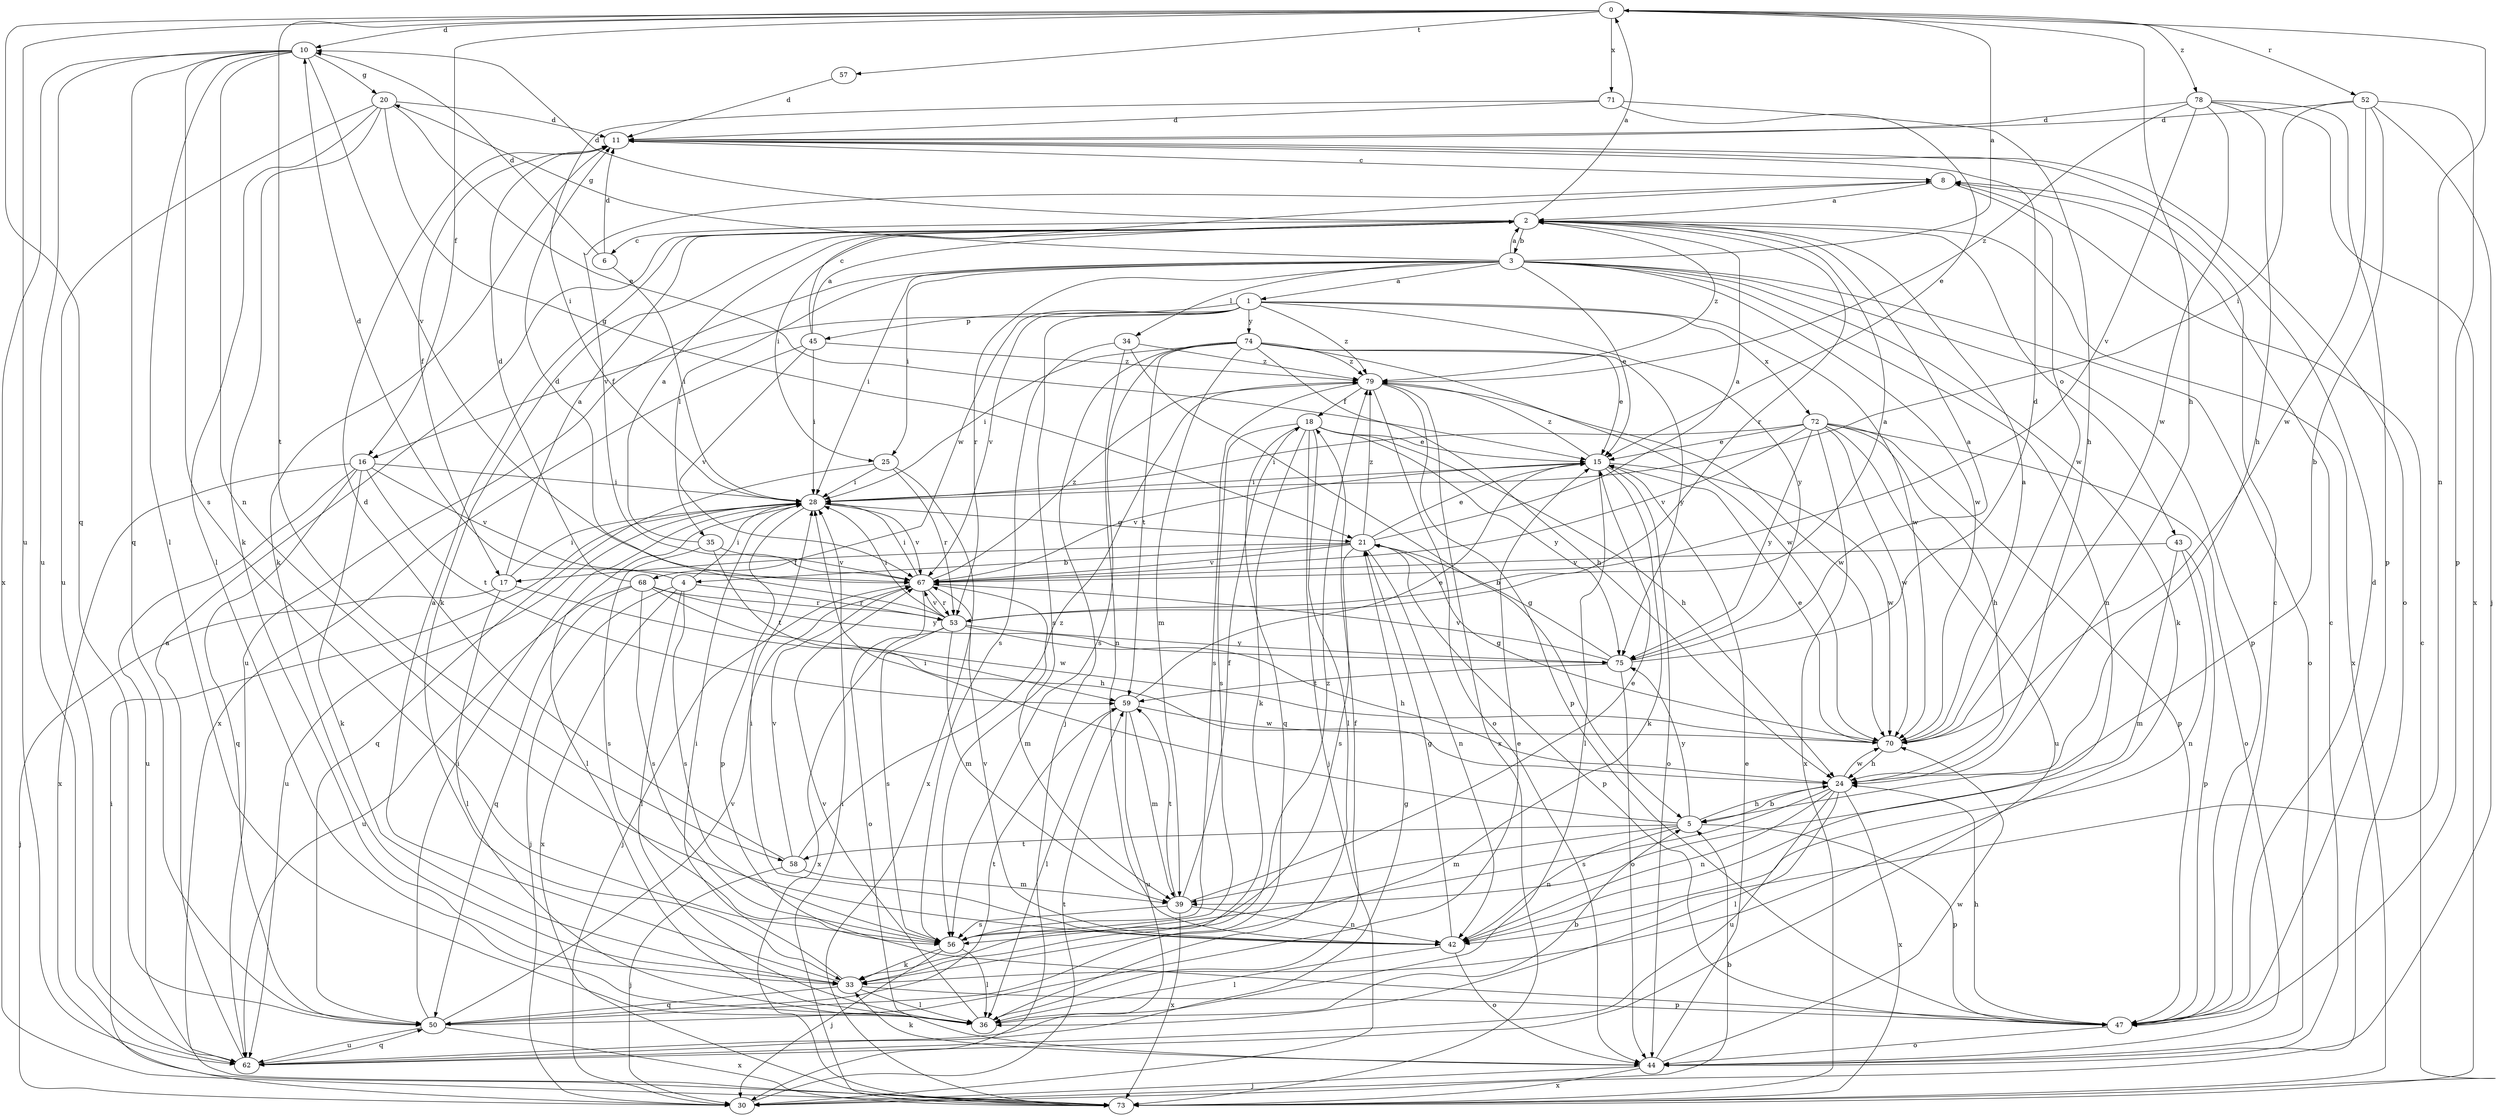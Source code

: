 strict digraph  {
0;
1;
2;
3;
4;
5;
6;
8;
10;
11;
15;
16;
17;
18;
20;
21;
24;
25;
28;
30;
33;
34;
35;
36;
39;
42;
43;
44;
45;
47;
50;
52;
53;
56;
57;
58;
59;
62;
67;
68;
70;
71;
72;
73;
74;
75;
78;
79;
0 -> 10  [label=d];
0 -> 16  [label=f];
0 -> 24  [label=h];
0 -> 42  [label=n];
0 -> 50  [label=q];
0 -> 52  [label=r];
0 -> 57  [label=t];
0 -> 58  [label=t];
0 -> 62  [label=u];
0 -> 71  [label=x];
0 -> 78  [label=z];
1 -> 16  [label=f];
1 -> 45  [label=p];
1 -> 56  [label=s];
1 -> 67  [label=v];
1 -> 68  [label=w];
1 -> 70  [label=w];
1 -> 72  [label=x];
1 -> 74  [label=y];
1 -> 75  [label=y];
1 -> 79  [label=z];
2 -> 0  [label=a];
2 -> 3  [label=b];
2 -> 6  [label=c];
2 -> 10  [label=d];
2 -> 25  [label=i];
2 -> 33  [label=k];
2 -> 43  [label=o];
2 -> 53  [label=r];
2 -> 73  [label=x];
2 -> 79  [label=z];
3 -> 0  [label=a];
3 -> 1  [label=a];
3 -> 2  [label=a];
3 -> 15  [label=e];
3 -> 20  [label=g];
3 -> 25  [label=i];
3 -> 28  [label=i];
3 -> 33  [label=k];
3 -> 34  [label=l];
3 -> 35  [label=l];
3 -> 42  [label=n];
3 -> 44  [label=o];
3 -> 47  [label=p];
3 -> 53  [label=r];
3 -> 62  [label=u];
3 -> 70  [label=w];
4 -> 10  [label=d];
4 -> 28  [label=i];
4 -> 30  [label=j];
4 -> 36  [label=l];
4 -> 53  [label=r];
4 -> 56  [label=s];
4 -> 73  [label=x];
5 -> 24  [label=h];
5 -> 28  [label=i];
5 -> 39  [label=m];
5 -> 42  [label=n];
5 -> 47  [label=p];
5 -> 58  [label=t];
5 -> 75  [label=y];
6 -> 10  [label=d];
6 -> 11  [label=d];
6 -> 28  [label=i];
8 -> 2  [label=a];
8 -> 67  [label=v];
8 -> 70  [label=w];
10 -> 20  [label=g];
10 -> 36  [label=l];
10 -> 42  [label=n];
10 -> 50  [label=q];
10 -> 56  [label=s];
10 -> 62  [label=u];
10 -> 67  [label=v];
10 -> 73  [label=x];
11 -> 8  [label=c];
11 -> 17  [label=f];
11 -> 33  [label=k];
11 -> 44  [label=o];
15 -> 28  [label=i];
15 -> 33  [label=k];
15 -> 36  [label=l];
15 -> 44  [label=o];
15 -> 67  [label=v];
15 -> 70  [label=w];
15 -> 79  [label=z];
16 -> 28  [label=i];
16 -> 33  [label=k];
16 -> 50  [label=q];
16 -> 59  [label=t];
16 -> 62  [label=u];
16 -> 67  [label=v];
16 -> 73  [label=x];
17 -> 2  [label=a];
17 -> 24  [label=h];
17 -> 28  [label=i];
17 -> 30  [label=j];
17 -> 36  [label=l];
18 -> 15  [label=e];
18 -> 24  [label=h];
18 -> 30  [label=j];
18 -> 33  [label=k];
18 -> 36  [label=l];
18 -> 50  [label=q];
18 -> 56  [label=s];
18 -> 75  [label=y];
20 -> 11  [label=d];
20 -> 15  [label=e];
20 -> 21  [label=g];
20 -> 33  [label=k];
20 -> 36  [label=l];
20 -> 62  [label=u];
21 -> 2  [label=a];
21 -> 4  [label=b];
21 -> 15  [label=e];
21 -> 17  [label=f];
21 -> 42  [label=n];
21 -> 47  [label=p];
21 -> 56  [label=s];
21 -> 67  [label=v];
21 -> 79  [label=z];
24 -> 5  [label=b];
24 -> 36  [label=l];
24 -> 42  [label=n];
24 -> 56  [label=s];
24 -> 62  [label=u];
24 -> 70  [label=w];
24 -> 73  [label=x];
25 -> 28  [label=i];
25 -> 50  [label=q];
25 -> 53  [label=r];
25 -> 73  [label=x];
28 -> 21  [label=g];
28 -> 36  [label=l];
28 -> 47  [label=p];
28 -> 62  [label=u];
28 -> 67  [label=v];
30 -> 5  [label=b];
30 -> 28  [label=i];
30 -> 59  [label=t];
33 -> 2  [label=a];
33 -> 28  [label=i];
33 -> 36  [label=l];
33 -> 47  [label=p];
33 -> 50  [label=q];
33 -> 79  [label=z];
34 -> 5  [label=b];
34 -> 42  [label=n];
34 -> 56  [label=s];
34 -> 79  [label=z];
35 -> 2  [label=a];
35 -> 56  [label=s];
35 -> 59  [label=t];
35 -> 67  [label=v];
36 -> 5  [label=b];
36 -> 18  [label=f];
36 -> 67  [label=v];
39 -> 15  [label=e];
39 -> 18  [label=f];
39 -> 42  [label=n];
39 -> 56  [label=s];
39 -> 59  [label=t];
39 -> 73  [label=x];
42 -> 21  [label=g];
42 -> 28  [label=i];
42 -> 36  [label=l];
42 -> 44  [label=o];
42 -> 67  [label=v];
43 -> 39  [label=m];
43 -> 42  [label=n];
43 -> 47  [label=p];
43 -> 67  [label=v];
44 -> 8  [label=c];
44 -> 15  [label=e];
44 -> 30  [label=j];
44 -> 33  [label=k];
44 -> 70  [label=w];
44 -> 73  [label=x];
45 -> 2  [label=a];
45 -> 8  [label=c];
45 -> 28  [label=i];
45 -> 67  [label=v];
45 -> 73  [label=x];
45 -> 79  [label=z];
47 -> 8  [label=c];
47 -> 11  [label=d];
47 -> 24  [label=h];
47 -> 44  [label=o];
50 -> 15  [label=e];
50 -> 28  [label=i];
50 -> 59  [label=t];
50 -> 62  [label=u];
50 -> 67  [label=v];
50 -> 73  [label=x];
52 -> 5  [label=b];
52 -> 11  [label=d];
52 -> 28  [label=i];
52 -> 30  [label=j];
52 -> 47  [label=p];
52 -> 70  [label=w];
53 -> 2  [label=a];
53 -> 11  [label=d];
53 -> 24  [label=h];
53 -> 28  [label=i];
53 -> 39  [label=m];
53 -> 56  [label=s];
53 -> 67  [label=v];
53 -> 73  [label=x];
53 -> 75  [label=y];
56 -> 30  [label=j];
56 -> 33  [label=k];
56 -> 36  [label=l];
57 -> 11  [label=d];
58 -> 11  [label=d];
58 -> 30  [label=j];
58 -> 39  [label=m];
58 -> 67  [label=v];
58 -> 79  [label=z];
59 -> 15  [label=e];
59 -> 36  [label=l];
59 -> 39  [label=m];
59 -> 62  [label=u];
59 -> 70  [label=w];
62 -> 2  [label=a];
62 -> 21  [label=g];
62 -> 50  [label=q];
67 -> 28  [label=i];
67 -> 30  [label=j];
67 -> 39  [label=m];
67 -> 44  [label=o];
67 -> 53  [label=r];
67 -> 79  [label=z];
68 -> 11  [label=d];
68 -> 50  [label=q];
68 -> 53  [label=r];
68 -> 56  [label=s];
68 -> 62  [label=u];
68 -> 70  [label=w];
68 -> 75  [label=y];
70 -> 2  [label=a];
70 -> 15  [label=e];
70 -> 21  [label=g];
70 -> 24  [label=h];
71 -> 11  [label=d];
71 -> 15  [label=e];
71 -> 24  [label=h];
71 -> 28  [label=i];
72 -> 15  [label=e];
72 -> 24  [label=h];
72 -> 28  [label=i];
72 -> 44  [label=o];
72 -> 47  [label=p];
72 -> 62  [label=u];
72 -> 67  [label=v];
72 -> 70  [label=w];
72 -> 73  [label=x];
72 -> 75  [label=y];
73 -> 8  [label=c];
73 -> 28  [label=i];
74 -> 15  [label=e];
74 -> 24  [label=h];
74 -> 28  [label=i];
74 -> 30  [label=j];
74 -> 39  [label=m];
74 -> 56  [label=s];
74 -> 59  [label=t];
74 -> 70  [label=w];
74 -> 75  [label=y];
74 -> 79  [label=z];
75 -> 2  [label=a];
75 -> 11  [label=d];
75 -> 21  [label=g];
75 -> 44  [label=o];
75 -> 59  [label=t];
75 -> 67  [label=v];
78 -> 11  [label=d];
78 -> 24  [label=h];
78 -> 47  [label=p];
78 -> 67  [label=v];
78 -> 70  [label=w];
78 -> 73  [label=x];
78 -> 79  [label=z];
79 -> 18  [label=f];
79 -> 44  [label=o];
79 -> 47  [label=p];
79 -> 56  [label=s];
79 -> 70  [label=w];
79 -> 73  [label=x];
}
